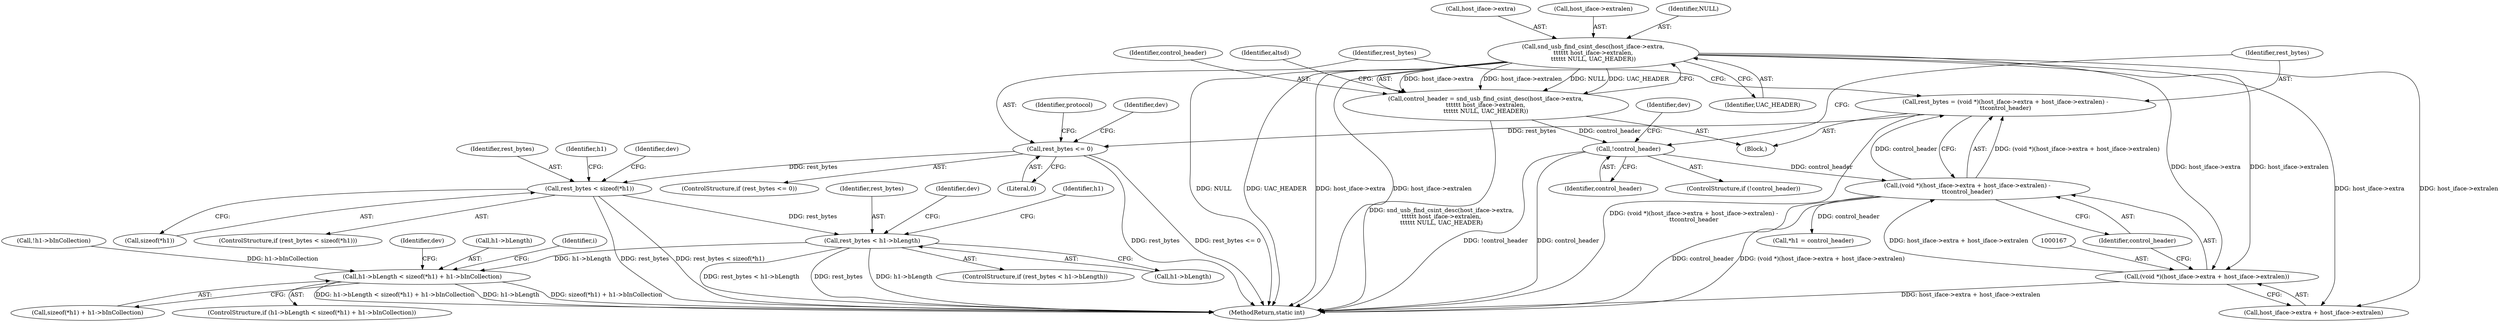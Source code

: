 digraph "0_linux_bfc81a8bc18e3c4ba0cbaa7666ff76be2f998991@API" {
"1000208" [label="(Call,rest_bytes < sizeof(*h1))"];
"1000177" [label="(Call,rest_bytes <= 0)"];
"1000163" [label="(Call,rest_bytes = (void *)(host_iface->extra + host_iface->extralen) -\n\t\tcontrol_header)"];
"1000165" [label="(Call,(void *)(host_iface->extra + host_iface->extralen) -\n\t\tcontrol_header)"];
"1000166" [label="(Call,(void *)(host_iface->extra + host_iface->extralen))"];
"1000132" [label="(Call,snd_usb_find_csint_desc(host_iface->extra,\n\t\t\t\t\t\t host_iface->extralen,\n\t\t\t\t\t\t NULL, UAC_HEADER))"];
"1000151" [label="(Call,!control_header)"];
"1000130" [label="(Call,control_header = snd_usb_find_csint_desc(host_iface->extra,\n\t\t\t\t\t\t host_iface->extralen,\n\t\t\t\t\t\t NULL, UAC_HEADER))"];
"1000239" [label="(Call,rest_bytes < h1->bLength)"];
"1000255" [label="(Call,h1->bLength < sizeof(*h1) + h1->bInCollection)"];
"1000209" [label="(Identifier,rest_bytes)"];
"1000210" [label="(Call,sizeof(*h1))"];
"1000163" [label="(Call,rest_bytes = (void *)(host_iface->extra + host_iface->extralen) -\n\t\tcontrol_header)"];
"1000175" [label="(Identifier,control_header)"];
"1000257" [label="(Identifier,h1)"];
"1000255" [label="(Call,h1->bLength < sizeof(*h1) + h1->bInCollection)"];
"1000178" [label="(Identifier,rest_bytes)"];
"1000256" [label="(Call,h1->bLength)"];
"1000150" [label="(ControlStructure,if (!control_header))"];
"1000177" [label="(Call,rest_bytes <= 0)"];
"1000179" [label="(Literal,0)"];
"1000142" [label="(Identifier,altsd)"];
"1000238" [label="(ControlStructure,if (rest_bytes < h1->bLength))"];
"1000226" [label="(Identifier,h1)"];
"1000240" [label="(Identifier,rest_bytes)"];
"1000130" [label="(Call,control_header = snd_usb_find_csint_desc(host_iface->extra,\n\t\t\t\t\t\t host_iface->extralen,\n\t\t\t\t\t\t NULL, UAC_HEADER))"];
"1000278" [label="(Identifier,i)"];
"1000191" [label="(Identifier,protocol)"];
"1000151" [label="(Call,!control_header)"];
"1000165" [label="(Call,(void *)(host_iface->extra + host_iface->extralen) -\n\t\tcontrol_header)"];
"1000241" [label="(Call,h1->bLength)"];
"1000254" [label="(ControlStructure,if (h1->bLength < sizeof(*h1) + h1->bInCollection))"];
"1000140" [label="(Identifier,UAC_HEADER)"];
"1000259" [label="(Call,sizeof(*h1) + h1->bInCollection)"];
"1000208" [label="(Call,rest_bytes < sizeof(*h1))"];
"1000239" [label="(Call,rest_bytes < h1->bLength)"];
"1000168" [label="(Call,host_iface->extra + host_iface->extralen)"];
"1000107" [label="(Block,)"];
"1000133" [label="(Call,host_iface->extra)"];
"1000152" [label="(Identifier,control_header)"];
"1000224" [label="(Call,!h1->bInCollection)"];
"1000166" [label="(Call,(void *)(host_iface->extra + host_iface->extralen))"];
"1000217" [label="(Identifier,dev)"];
"1000136" [label="(Call,host_iface->extralen)"];
"1000164" [label="(Identifier,rest_bytes)"];
"1000176" [label="(ControlStructure,if (rest_bytes <= 0))"];
"1000139" [label="(Identifier,NULL)"];
"1000157" [label="(Identifier,dev)"];
"1000248" [label="(Identifier,dev)"];
"1000389" [label="(MethodReturn,static int)"];
"1000207" [label="(ControlStructure,if (rest_bytes < sizeof(*h1)))"];
"1000270" [label="(Identifier,dev)"];
"1000132" [label="(Call,snd_usb_find_csint_desc(host_iface->extra,\n\t\t\t\t\t\t host_iface->extralen,\n\t\t\t\t\t\t NULL, UAC_HEADER))"];
"1000204" [label="(Call,*h1 = control_header)"];
"1000131" [label="(Identifier,control_header)"];
"1000184" [label="(Identifier,dev)"];
"1000208" -> "1000207"  [label="AST: "];
"1000208" -> "1000210"  [label="CFG: "];
"1000209" -> "1000208"  [label="AST: "];
"1000210" -> "1000208"  [label="AST: "];
"1000217" -> "1000208"  [label="CFG: "];
"1000226" -> "1000208"  [label="CFG: "];
"1000208" -> "1000389"  [label="DDG: rest_bytes"];
"1000208" -> "1000389"  [label="DDG: rest_bytes < sizeof(*h1)"];
"1000177" -> "1000208"  [label="DDG: rest_bytes"];
"1000208" -> "1000239"  [label="DDG: rest_bytes"];
"1000177" -> "1000176"  [label="AST: "];
"1000177" -> "1000179"  [label="CFG: "];
"1000178" -> "1000177"  [label="AST: "];
"1000179" -> "1000177"  [label="AST: "];
"1000184" -> "1000177"  [label="CFG: "];
"1000191" -> "1000177"  [label="CFG: "];
"1000177" -> "1000389"  [label="DDG: rest_bytes"];
"1000177" -> "1000389"  [label="DDG: rest_bytes <= 0"];
"1000163" -> "1000177"  [label="DDG: rest_bytes"];
"1000163" -> "1000107"  [label="AST: "];
"1000163" -> "1000165"  [label="CFG: "];
"1000164" -> "1000163"  [label="AST: "];
"1000165" -> "1000163"  [label="AST: "];
"1000178" -> "1000163"  [label="CFG: "];
"1000163" -> "1000389"  [label="DDG: (void *)(host_iface->extra + host_iface->extralen) -\n\t\tcontrol_header"];
"1000165" -> "1000163"  [label="DDG: (void *)(host_iface->extra + host_iface->extralen)"];
"1000165" -> "1000163"  [label="DDG: control_header"];
"1000165" -> "1000175"  [label="CFG: "];
"1000166" -> "1000165"  [label="AST: "];
"1000175" -> "1000165"  [label="AST: "];
"1000165" -> "1000389"  [label="DDG: (void *)(host_iface->extra + host_iface->extralen)"];
"1000165" -> "1000389"  [label="DDG: control_header"];
"1000166" -> "1000165"  [label="DDG: host_iface->extra + host_iface->extralen"];
"1000151" -> "1000165"  [label="DDG: control_header"];
"1000165" -> "1000204"  [label="DDG: control_header"];
"1000166" -> "1000168"  [label="CFG: "];
"1000167" -> "1000166"  [label="AST: "];
"1000168" -> "1000166"  [label="AST: "];
"1000175" -> "1000166"  [label="CFG: "];
"1000166" -> "1000389"  [label="DDG: host_iface->extra + host_iface->extralen"];
"1000132" -> "1000166"  [label="DDG: host_iface->extra"];
"1000132" -> "1000166"  [label="DDG: host_iface->extralen"];
"1000132" -> "1000130"  [label="AST: "];
"1000132" -> "1000140"  [label="CFG: "];
"1000133" -> "1000132"  [label="AST: "];
"1000136" -> "1000132"  [label="AST: "];
"1000139" -> "1000132"  [label="AST: "];
"1000140" -> "1000132"  [label="AST: "];
"1000130" -> "1000132"  [label="CFG: "];
"1000132" -> "1000389"  [label="DDG: NULL"];
"1000132" -> "1000389"  [label="DDG: UAC_HEADER"];
"1000132" -> "1000389"  [label="DDG: host_iface->extra"];
"1000132" -> "1000389"  [label="DDG: host_iface->extralen"];
"1000132" -> "1000130"  [label="DDG: host_iface->extra"];
"1000132" -> "1000130"  [label="DDG: host_iface->extralen"];
"1000132" -> "1000130"  [label="DDG: NULL"];
"1000132" -> "1000130"  [label="DDG: UAC_HEADER"];
"1000132" -> "1000168"  [label="DDG: host_iface->extra"];
"1000132" -> "1000168"  [label="DDG: host_iface->extralen"];
"1000151" -> "1000150"  [label="AST: "];
"1000151" -> "1000152"  [label="CFG: "];
"1000152" -> "1000151"  [label="AST: "];
"1000157" -> "1000151"  [label="CFG: "];
"1000164" -> "1000151"  [label="CFG: "];
"1000151" -> "1000389"  [label="DDG: !control_header"];
"1000151" -> "1000389"  [label="DDG: control_header"];
"1000130" -> "1000151"  [label="DDG: control_header"];
"1000130" -> "1000107"  [label="AST: "];
"1000131" -> "1000130"  [label="AST: "];
"1000142" -> "1000130"  [label="CFG: "];
"1000130" -> "1000389"  [label="DDG: snd_usb_find_csint_desc(host_iface->extra,\n\t\t\t\t\t\t host_iface->extralen,\n\t\t\t\t\t\t NULL, UAC_HEADER)"];
"1000239" -> "1000238"  [label="AST: "];
"1000239" -> "1000241"  [label="CFG: "];
"1000240" -> "1000239"  [label="AST: "];
"1000241" -> "1000239"  [label="AST: "];
"1000248" -> "1000239"  [label="CFG: "];
"1000257" -> "1000239"  [label="CFG: "];
"1000239" -> "1000389"  [label="DDG: rest_bytes < h1->bLength"];
"1000239" -> "1000389"  [label="DDG: rest_bytes"];
"1000239" -> "1000389"  [label="DDG: h1->bLength"];
"1000239" -> "1000255"  [label="DDG: h1->bLength"];
"1000255" -> "1000254"  [label="AST: "];
"1000255" -> "1000259"  [label="CFG: "];
"1000256" -> "1000255"  [label="AST: "];
"1000259" -> "1000255"  [label="AST: "];
"1000270" -> "1000255"  [label="CFG: "];
"1000278" -> "1000255"  [label="CFG: "];
"1000255" -> "1000389"  [label="DDG: sizeof(*h1) + h1->bInCollection"];
"1000255" -> "1000389"  [label="DDG: h1->bLength < sizeof(*h1) + h1->bInCollection"];
"1000255" -> "1000389"  [label="DDG: h1->bLength"];
"1000224" -> "1000255"  [label="DDG: h1->bInCollection"];
}
